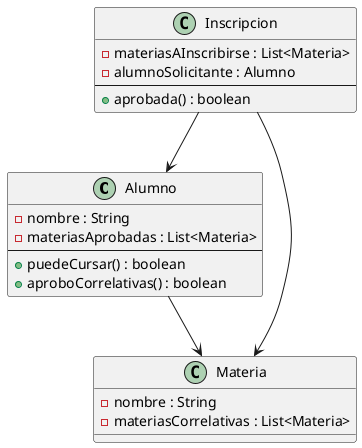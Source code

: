 @startuml

class Alumno{
-nombre : String
-materiasAprobadas : List<Materia>
--
+puedeCursar() : boolean
+aproboCorrelativas() : boolean
}

class Inscripcion{
-materiasAInscribirse : List<Materia>
-alumnoSolicitante : Alumno
--
+aprobada() : boolean
}

class Materia{
-nombre : String
-materiasCorrelativas : List<Materia>
}

Alumno --> Materia
Inscripcion --> Alumno
Inscripcion --> Materia
@enduml